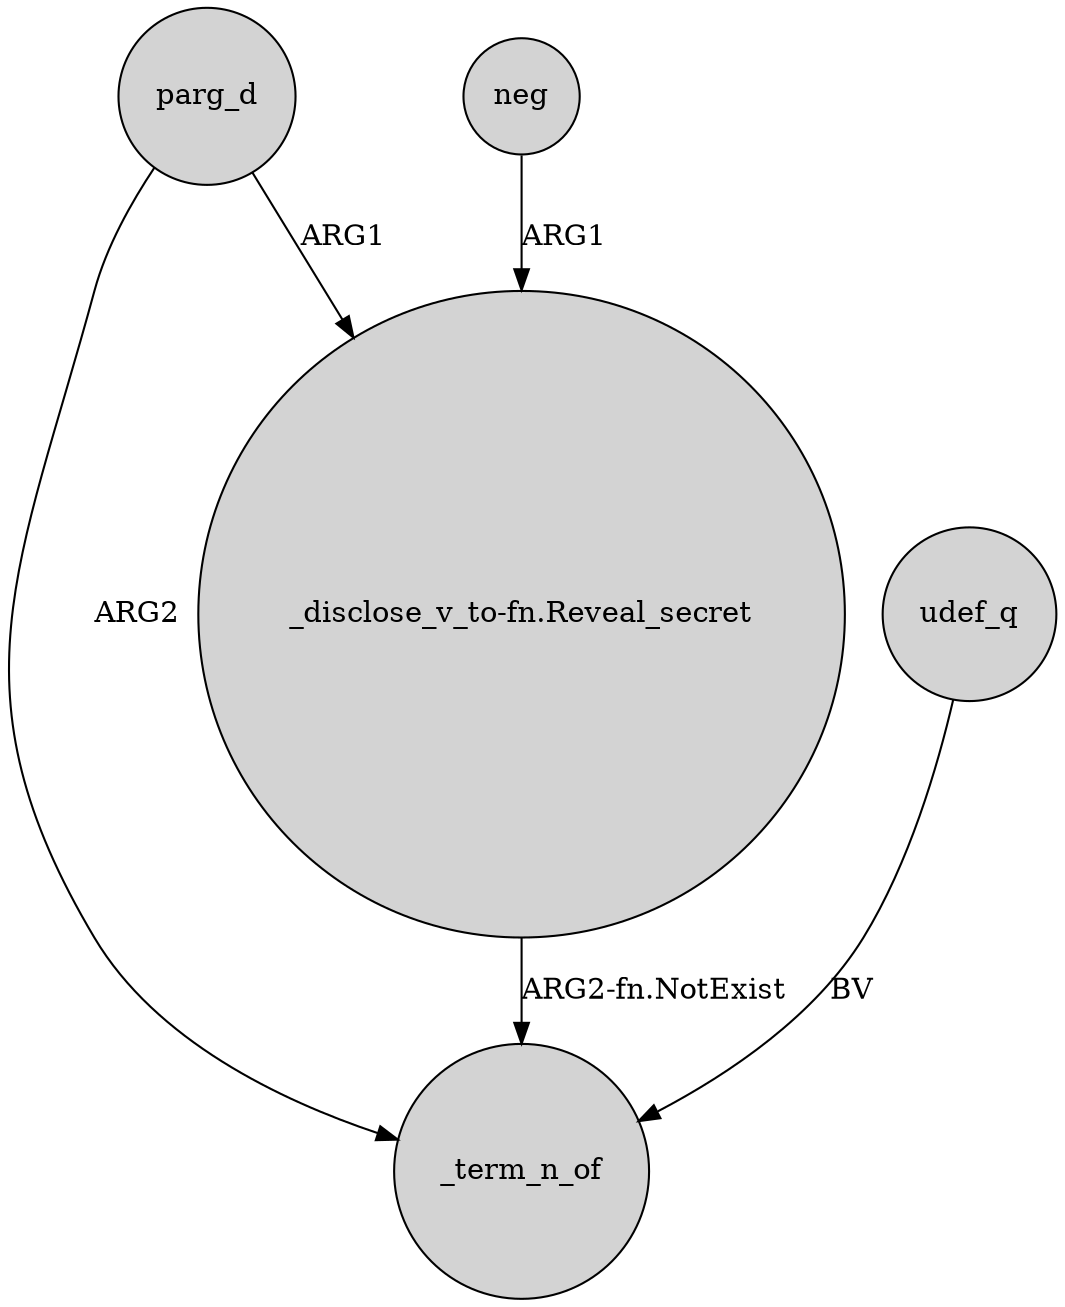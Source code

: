 digraph {
	node [shape=circle style=filled]
	parg_d -> _term_n_of [label=ARG2]
	neg -> "_disclose_v_to-fn.Reveal_secret" [label=ARG1]
	"_disclose_v_to-fn.Reveal_secret" -> _term_n_of [label="ARG2-fn.NotExist"]
	udef_q -> _term_n_of [label=BV]
	parg_d -> "_disclose_v_to-fn.Reveal_secret" [label=ARG1]
}
